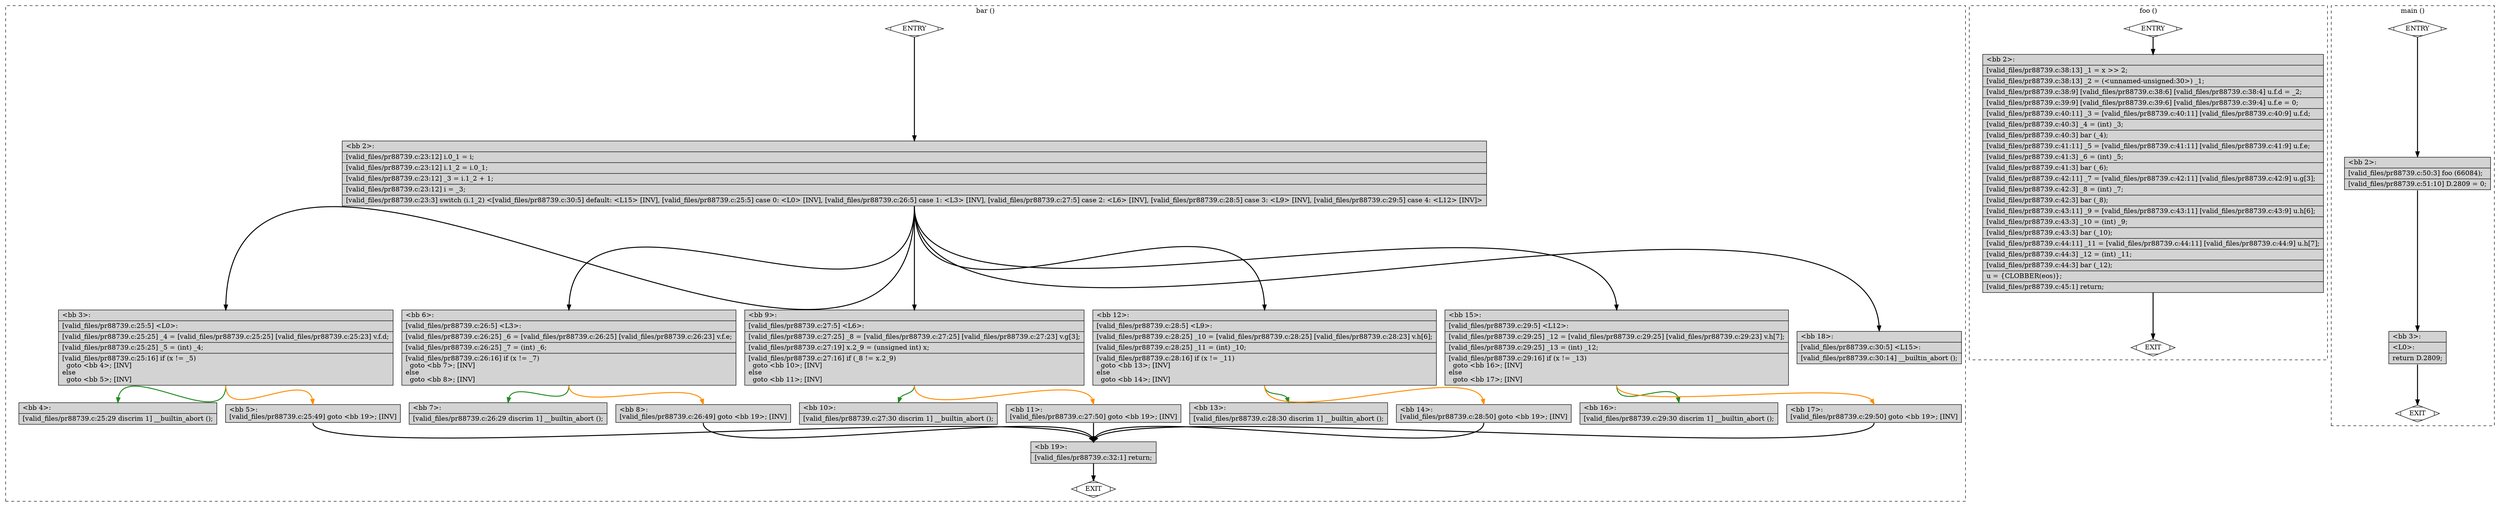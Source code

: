 digraph "a-pr88739.c.015t.cfg" {
overlap=false;
subgraph "cluster_bar" {
	style="dashed";
	color="black";
	label="bar ()";
	fn_0_basic_block_0 [shape=Mdiamond,style=filled,fillcolor=white,label="ENTRY"];

	fn_0_basic_block_1 [shape=Mdiamond,style=filled,fillcolor=white,label="EXIT"];

	fn_0_basic_block_2 [shape=record,style=filled,fillcolor=lightgrey,label="{\<bb\ 2\>:\l\
|[valid_files/pr88739.c:23:12]\ i.0_1\ =\ i;\l\
|[valid_files/pr88739.c:23:12]\ i.1_2\ =\ i.0_1;\l\
|[valid_files/pr88739.c:23:12]\ _3\ =\ i.1_2\ +\ 1;\l\
|[valid_files/pr88739.c:23:12]\ i\ =\ _3;\l\
|[valid_files/pr88739.c:23:3]\ switch\ (i.1_2)\ \<[valid_files/pr88739.c:30:5]\ default:\ \<L15\>\ [INV],\ [valid_files/pr88739.c:25:5]\ case\ 0:\ \<L0\>\ [INV],\ [valid_files/pr88739.c:26:5]\ case\ 1:\ \<L3\>\ [INV],\ [valid_files/pr88739.c:27:5]\ case\ 2:\ \<L6\>\ [INV],\ [valid_files/pr88739.c:28:5]\ case\ 3:\ \<L9\>\ [INV],\ [valid_files/pr88739.c:29:5]\ case\ 4:\ \<L12\>\ [INV]\>\l\
}"];

	fn_0_basic_block_3 [shape=record,style=filled,fillcolor=lightgrey,label="{\<bb\ 3\>:\l\
|[valid_files/pr88739.c:25:5]\ \<L0\>:\l\
|[valid_files/pr88739.c:25:25]\ _4\ =\ [valid_files/pr88739.c:25:25]\ [valid_files/pr88739.c:25:23]\ v.f.d;\l\
|[valid_files/pr88739.c:25:25]\ _5\ =\ (int)\ _4;\l\
|[valid_files/pr88739.c:25:16]\ if\ (x\ !=\ _5)\l\
\ \ goto\ \<bb\ 4\>;\ [INV]\l\
else\l\
\ \ goto\ \<bb\ 5\>;\ [INV]\l\
}"];

	fn_0_basic_block_4 [shape=record,style=filled,fillcolor=lightgrey,label="{\<bb\ 4\>:\l\
|[valid_files/pr88739.c:25:29\ discrim\ 1]\ __builtin_abort\ ();\l\
}"];

	fn_0_basic_block_5 [shape=record,style=filled,fillcolor=lightgrey,label="{\<bb\ 5\>:\l\
[valid_files/pr88739.c:25:49]\ goto\ \<bb\ 19\>;\ [INV]\l\
}"];

	fn_0_basic_block_6 [shape=record,style=filled,fillcolor=lightgrey,label="{\<bb\ 6\>:\l\
|[valid_files/pr88739.c:26:5]\ \<L3\>:\l\
|[valid_files/pr88739.c:26:25]\ _6\ =\ [valid_files/pr88739.c:26:25]\ [valid_files/pr88739.c:26:23]\ v.f.e;\l\
|[valid_files/pr88739.c:26:25]\ _7\ =\ (int)\ _6;\l\
|[valid_files/pr88739.c:26:16]\ if\ (x\ !=\ _7)\l\
\ \ goto\ \<bb\ 7\>;\ [INV]\l\
else\l\
\ \ goto\ \<bb\ 8\>;\ [INV]\l\
}"];

	fn_0_basic_block_7 [shape=record,style=filled,fillcolor=lightgrey,label="{\<bb\ 7\>:\l\
|[valid_files/pr88739.c:26:29\ discrim\ 1]\ __builtin_abort\ ();\l\
}"];

	fn_0_basic_block_8 [shape=record,style=filled,fillcolor=lightgrey,label="{\<bb\ 8\>:\l\
[valid_files/pr88739.c:26:49]\ goto\ \<bb\ 19\>;\ [INV]\l\
}"];

	fn_0_basic_block_9 [shape=record,style=filled,fillcolor=lightgrey,label="{\<bb\ 9\>:\l\
|[valid_files/pr88739.c:27:5]\ \<L6\>:\l\
|[valid_files/pr88739.c:27:25]\ _8\ =\ [valid_files/pr88739.c:27:25]\ [valid_files/pr88739.c:27:23]\ v.g[3];\l\
|[valid_files/pr88739.c:27:19]\ x.2_9\ =\ (unsigned\ int)\ x;\l\
|[valid_files/pr88739.c:27:16]\ if\ (_8\ !=\ x.2_9)\l\
\ \ goto\ \<bb\ 10\>;\ [INV]\l\
else\l\
\ \ goto\ \<bb\ 11\>;\ [INV]\l\
}"];

	fn_0_basic_block_10 [shape=record,style=filled,fillcolor=lightgrey,label="{\<bb\ 10\>:\l\
|[valid_files/pr88739.c:27:30\ discrim\ 1]\ __builtin_abort\ ();\l\
}"];

	fn_0_basic_block_11 [shape=record,style=filled,fillcolor=lightgrey,label="{\<bb\ 11\>:\l\
[valid_files/pr88739.c:27:50]\ goto\ \<bb\ 19\>;\ [INV]\l\
}"];

	fn_0_basic_block_12 [shape=record,style=filled,fillcolor=lightgrey,label="{\<bb\ 12\>:\l\
|[valid_files/pr88739.c:28:5]\ \<L9\>:\l\
|[valid_files/pr88739.c:28:25]\ _10\ =\ [valid_files/pr88739.c:28:25]\ [valid_files/pr88739.c:28:23]\ v.h[6];\l\
|[valid_files/pr88739.c:28:25]\ _11\ =\ (int)\ _10;\l\
|[valid_files/pr88739.c:28:16]\ if\ (x\ !=\ _11)\l\
\ \ goto\ \<bb\ 13\>;\ [INV]\l\
else\l\
\ \ goto\ \<bb\ 14\>;\ [INV]\l\
}"];

	fn_0_basic_block_13 [shape=record,style=filled,fillcolor=lightgrey,label="{\<bb\ 13\>:\l\
|[valid_files/pr88739.c:28:30\ discrim\ 1]\ __builtin_abort\ ();\l\
}"];

	fn_0_basic_block_14 [shape=record,style=filled,fillcolor=lightgrey,label="{\<bb\ 14\>:\l\
[valid_files/pr88739.c:28:50]\ goto\ \<bb\ 19\>;\ [INV]\l\
}"];

	fn_0_basic_block_15 [shape=record,style=filled,fillcolor=lightgrey,label="{\<bb\ 15\>:\l\
|[valid_files/pr88739.c:29:5]\ \<L12\>:\l\
|[valid_files/pr88739.c:29:25]\ _12\ =\ [valid_files/pr88739.c:29:25]\ [valid_files/pr88739.c:29:23]\ v.h[7];\l\
|[valid_files/pr88739.c:29:25]\ _13\ =\ (int)\ _12;\l\
|[valid_files/pr88739.c:29:16]\ if\ (x\ !=\ _13)\l\
\ \ goto\ \<bb\ 16\>;\ [INV]\l\
else\l\
\ \ goto\ \<bb\ 17\>;\ [INV]\l\
}"];

	fn_0_basic_block_16 [shape=record,style=filled,fillcolor=lightgrey,label="{\<bb\ 16\>:\l\
|[valid_files/pr88739.c:29:30\ discrim\ 1]\ __builtin_abort\ ();\l\
}"];

	fn_0_basic_block_17 [shape=record,style=filled,fillcolor=lightgrey,label="{\<bb\ 17\>:\l\
[valid_files/pr88739.c:29:50]\ goto\ \<bb\ 19\>;\ [INV]\l\
}"];

	fn_0_basic_block_18 [shape=record,style=filled,fillcolor=lightgrey,label="{\<bb\ 18\>:\l\
|[valid_files/pr88739.c:30:5]\ \<L15\>:\l\
|[valid_files/pr88739.c:30:14]\ __builtin_abort\ ();\l\
}"];

	fn_0_basic_block_19 [shape=record,style=filled,fillcolor=lightgrey,label="{\<bb\ 19\>:\l\
|[valid_files/pr88739.c:32:1]\ return;\l\
}"];

	fn_0_basic_block_0:s -> fn_0_basic_block_2:n [style="solid,bold",color=black,weight=100,constraint=true];
	fn_0_basic_block_2:s -> fn_0_basic_block_18:n [style="solid,bold",color=black,weight=10,constraint=true];
	fn_0_basic_block_2:s -> fn_0_basic_block_3:n [style="solid,bold",color=black,weight=10,constraint=true];
	fn_0_basic_block_2:s -> fn_0_basic_block_6:n [style="solid,bold",color=black,weight=10,constraint=true];
	fn_0_basic_block_2:s -> fn_0_basic_block_9:n [style="solid,bold",color=black,weight=10,constraint=true];
	fn_0_basic_block_2:s -> fn_0_basic_block_12:n [style="solid,bold",color=black,weight=10,constraint=true];
	fn_0_basic_block_2:s -> fn_0_basic_block_15:n [style="solid,bold",color=black,weight=10,constraint=true];
	fn_0_basic_block_3:s -> fn_0_basic_block_4:n [style="solid,bold",color=forestgreen,weight=10,constraint=true];
	fn_0_basic_block_3:s -> fn_0_basic_block_5:n [style="solid,bold",color=darkorange,weight=10,constraint=true];
	fn_0_basic_block_5:s -> fn_0_basic_block_19:n [style="solid,bold",color=black,weight=100,constraint=true];
	fn_0_basic_block_6:s -> fn_0_basic_block_7:n [style="solid,bold",color=forestgreen,weight=10,constraint=true];
	fn_0_basic_block_6:s -> fn_0_basic_block_8:n [style="solid,bold",color=darkorange,weight=10,constraint=true];
	fn_0_basic_block_8:s -> fn_0_basic_block_19:n [style="solid,bold",color=black,weight=100,constraint=true];
	fn_0_basic_block_9:s -> fn_0_basic_block_10:n [style="solid,bold",color=forestgreen,weight=10,constraint=true];
	fn_0_basic_block_9:s -> fn_0_basic_block_11:n [style="solid,bold",color=darkorange,weight=10,constraint=true];
	fn_0_basic_block_11:s -> fn_0_basic_block_19:n [style="solid,bold",color=black,weight=100,constraint=true];
	fn_0_basic_block_12:s -> fn_0_basic_block_13:n [style="solid,bold",color=forestgreen,weight=10,constraint=true];
	fn_0_basic_block_12:s -> fn_0_basic_block_14:n [style="solid,bold",color=darkorange,weight=10,constraint=true];
	fn_0_basic_block_14:s -> fn_0_basic_block_19:n [style="solid,bold",color=black,weight=100,constraint=true];
	fn_0_basic_block_15:s -> fn_0_basic_block_16:n [style="solid,bold",color=forestgreen,weight=10,constraint=true];
	fn_0_basic_block_15:s -> fn_0_basic_block_17:n [style="solid,bold",color=darkorange,weight=10,constraint=true];
	fn_0_basic_block_17:s -> fn_0_basic_block_19:n [style="solid,bold",color=black,weight=100,constraint=true];
	fn_0_basic_block_19:s -> fn_0_basic_block_1:n [style="solid,bold",color=black,weight=10,constraint=true];
	fn_0_basic_block_0:s -> fn_0_basic_block_1:n [style="invis",constraint=true];
}
subgraph "cluster_foo" {
	style="dashed";
	color="black";
	label="foo ()";
	fn_1_basic_block_0 [shape=Mdiamond,style=filled,fillcolor=white,label="ENTRY"];

	fn_1_basic_block_1 [shape=Mdiamond,style=filled,fillcolor=white,label="EXIT"];

	fn_1_basic_block_2 [shape=record,style=filled,fillcolor=lightgrey,label="{\<bb\ 2\>:\l\
|[valid_files/pr88739.c:38:13]\ _1\ =\ x\ \>\>\ 2;\l\
|[valid_files/pr88739.c:38:13]\ _2\ =\ (\<unnamed-unsigned:30\>)\ _1;\l\
|[valid_files/pr88739.c:38:9]\ [valid_files/pr88739.c:38:6]\ [valid_files/pr88739.c:38:4]\ u.f.d\ =\ _2;\l\
|[valid_files/pr88739.c:39:9]\ [valid_files/pr88739.c:39:6]\ [valid_files/pr88739.c:39:4]\ u.f.e\ =\ 0;\l\
|[valid_files/pr88739.c:40:11]\ _3\ =\ [valid_files/pr88739.c:40:11]\ [valid_files/pr88739.c:40:9]\ u.f.d;\l\
|[valid_files/pr88739.c:40:3]\ _4\ =\ (int)\ _3;\l\
|[valid_files/pr88739.c:40:3]\ bar\ (_4);\l\
|[valid_files/pr88739.c:41:11]\ _5\ =\ [valid_files/pr88739.c:41:11]\ [valid_files/pr88739.c:41:9]\ u.f.e;\l\
|[valid_files/pr88739.c:41:3]\ _6\ =\ (int)\ _5;\l\
|[valid_files/pr88739.c:41:3]\ bar\ (_6);\l\
|[valid_files/pr88739.c:42:11]\ _7\ =\ [valid_files/pr88739.c:42:11]\ [valid_files/pr88739.c:42:9]\ u.g[3];\l\
|[valid_files/pr88739.c:42:3]\ _8\ =\ (int)\ _7;\l\
|[valid_files/pr88739.c:42:3]\ bar\ (_8);\l\
|[valid_files/pr88739.c:43:11]\ _9\ =\ [valid_files/pr88739.c:43:11]\ [valid_files/pr88739.c:43:9]\ u.h[6];\l\
|[valid_files/pr88739.c:43:3]\ _10\ =\ (int)\ _9;\l\
|[valid_files/pr88739.c:43:3]\ bar\ (_10);\l\
|[valid_files/pr88739.c:44:11]\ _11\ =\ [valid_files/pr88739.c:44:11]\ [valid_files/pr88739.c:44:9]\ u.h[7];\l\
|[valid_files/pr88739.c:44:3]\ _12\ =\ (int)\ _11;\l\
|[valid_files/pr88739.c:44:3]\ bar\ (_12);\l\
|u\ =\ \{CLOBBER(eos)\};\l\
|[valid_files/pr88739.c:45:1]\ return;\l\
}"];

	fn_1_basic_block_0:s -> fn_1_basic_block_2:n [style="solid,bold",color=black,weight=100,constraint=true];
	fn_1_basic_block_2:s -> fn_1_basic_block_1:n [style="solid,bold",color=black,weight=10,constraint=true];
	fn_1_basic_block_0:s -> fn_1_basic_block_1:n [style="invis",constraint=true];
}
subgraph "cluster_main" {
	style="dashed";
	color="black";
	label="main ()";
	fn_2_basic_block_0 [shape=Mdiamond,style=filled,fillcolor=white,label="ENTRY"];

	fn_2_basic_block_1 [shape=Mdiamond,style=filled,fillcolor=white,label="EXIT"];

	fn_2_basic_block_2 [shape=record,style=filled,fillcolor=lightgrey,label="{\<bb\ 2\>:\l\
|[valid_files/pr88739.c:50:3]\ foo\ (66084);\l\
|[valid_files/pr88739.c:51:10]\ D.2809\ =\ 0;\l\
}"];

	fn_2_basic_block_3 [shape=record,style=filled,fillcolor=lightgrey,label="{\<bb\ 3\>:\l\
|\<L0\>:\l\
|return\ D.2809;\l\
}"];

	fn_2_basic_block_0:s -> fn_2_basic_block_2:n [style="solid,bold",color=black,weight=100,constraint=true];
	fn_2_basic_block_2:s -> fn_2_basic_block_3:n [style="solid,bold",color=black,weight=100,constraint=true];
	fn_2_basic_block_3:s -> fn_2_basic_block_1:n [style="solid,bold",color=black,weight=10,constraint=true];
	fn_2_basic_block_0:s -> fn_2_basic_block_1:n [style="invis",constraint=true];
}
}
